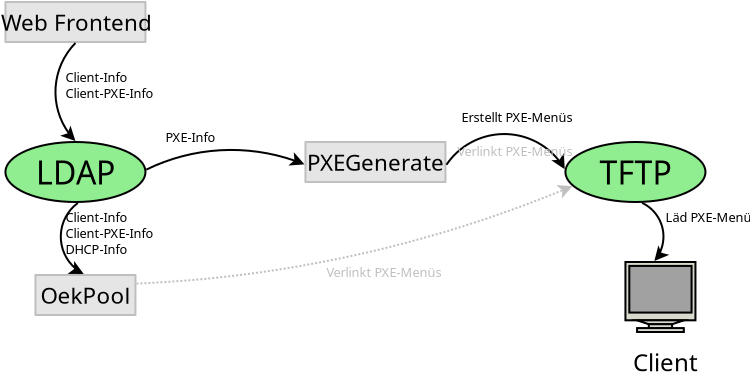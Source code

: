 <?xml version="1.0" encoding="UTF-8"?>
<dia:diagram xmlns:dia="http://www.lysator.liu.se/~alla/dia/">
  <dia:layer name="Hintergrund" visible="true">
    <dia:group>
      <dia:object type="Standard - Box" version="0" id="O0">
        <dia:attribute name="obj_pos">
          <dia:point val="4,3"/>
        </dia:attribute>
        <dia:attribute name="obj_bb">
          <dia:rectangle val="3.95,2.95;11.05,5.05"/>
        </dia:attribute>
        <dia:attribute name="elem_corner">
          <dia:point val="4,3"/>
        </dia:attribute>
        <dia:attribute name="elem_width">
          <dia:real val="7"/>
        </dia:attribute>
        <dia:attribute name="elem_height">
          <dia:real val="2"/>
        </dia:attribute>
        <dia:attribute name="border_color">
          <dia:color val="#bfbfbf"/>
        </dia:attribute>
        <dia:attribute name="inner_color">
          <dia:color val="#e5e5e5"/>
        </dia:attribute>
        <dia:attribute name="show_background">
          <dia:boolean val="true"/>
        </dia:attribute>
        <dia:attribute name="corner_radius">
          <dia:real val="1.175e-38"/>
        </dia:attribute>
      </dia:object>
      <dia:object type="Standard - Text" version="1" id="O1">
        <dia:attribute name="obj_pos">
          <dia:point val="7.5,4"/>
        </dia:attribute>
        <dia:attribute name="obj_bb">
          <dia:rectangle val="3.973,3.179;11.027,4.821"/>
        </dia:attribute>
        <dia:attribute name="text">
          <dia:composite type="text">
            <dia:attribute name="string">
              <dia:string>#Web Frontend#</dia:string>
            </dia:attribute>
            <dia:attribute name="font">
              <dia:font family="sans" style="0" name="Helvetica"/>
            </dia:attribute>
            <dia:attribute name="height">
              <dia:real val="1.4"/>
            </dia:attribute>
            <dia:attribute name="pos">
              <dia:point val="7.5,4.129"/>
            </dia:attribute>
            <dia:attribute name="color">
              <dia:color val="#000000"/>
            </dia:attribute>
            <dia:attribute name="alignment">
              <dia:enum val="1"/>
            </dia:attribute>
          </dia:composite>
        </dia:attribute>
        <dia:attribute name="valign">
          <dia:enum val="2"/>
        </dia:attribute>
        <dia:connections>
          <dia:connection handle="0" to="O0" connection="8"/>
        </dia:connections>
      </dia:object>
    </dia:group>
    <dia:group>
      <dia:object type="Standard - Ellipse" version="0" id="O2">
        <dia:attribute name="obj_pos">
          <dia:point val="4,10"/>
        </dia:attribute>
        <dia:attribute name="obj_bb">
          <dia:rectangle val="3.95,9.95;11.05,13.05"/>
        </dia:attribute>
        <dia:attribute name="elem_corner">
          <dia:point val="4,10"/>
        </dia:attribute>
        <dia:attribute name="elem_width">
          <dia:real val="7"/>
        </dia:attribute>
        <dia:attribute name="elem_height">
          <dia:real val="3"/>
        </dia:attribute>
        <dia:attribute name="inner_color">
          <dia:color val="#90ee90"/>
        </dia:attribute>
      </dia:object>
      <dia:object type="Standard - Text" version="1" id="O3">
        <dia:attribute name="obj_pos">
          <dia:point val="7.5,11.5"/>
        </dia:attribute>
        <dia:attribute name="obj_bb">
          <dia:rectangle val="5.606,10.328;9.394,12.672"/>
        </dia:attribute>
        <dia:attribute name="text">
          <dia:composite type="text">
            <dia:attribute name="string">
              <dia:string>#LDAP#</dia:string>
            </dia:attribute>
            <dia:attribute name="font">
              <dia:font family="sans" style="0" name="Helvetica"/>
            </dia:attribute>
            <dia:attribute name="height">
              <dia:real val="2"/>
            </dia:attribute>
            <dia:attribute name="pos">
              <dia:point val="7.5,11.682"/>
            </dia:attribute>
            <dia:attribute name="color">
              <dia:color val="#000000"/>
            </dia:attribute>
            <dia:attribute name="alignment">
              <dia:enum val="1"/>
            </dia:attribute>
          </dia:composite>
        </dia:attribute>
        <dia:attribute name="valign">
          <dia:enum val="2"/>
        </dia:attribute>
        <dia:connections>
          <dia:connection handle="0" to="O2" connection="8"/>
        </dia:connections>
      </dia:object>
    </dia:group>
    <dia:group>
      <dia:object type="Standard - Ellipse" version="0" id="O4">
        <dia:attribute name="obj_pos">
          <dia:point val="32,10"/>
        </dia:attribute>
        <dia:attribute name="obj_bb">
          <dia:rectangle val="31.95,9.95;39.05,13.05"/>
        </dia:attribute>
        <dia:attribute name="elem_corner">
          <dia:point val="32,10"/>
        </dia:attribute>
        <dia:attribute name="elem_width">
          <dia:real val="7"/>
        </dia:attribute>
        <dia:attribute name="elem_height">
          <dia:real val="3"/>
        </dia:attribute>
        <dia:attribute name="inner_color">
          <dia:color val="#90ee90"/>
        </dia:attribute>
      </dia:object>
      <dia:object type="Standard - Text" version="1" id="O5">
        <dia:attribute name="obj_pos">
          <dia:point val="35.5,11.5"/>
        </dia:attribute>
        <dia:attribute name="obj_bb">
          <dia:rectangle val="33.763,10.328;37.237,12.672"/>
        </dia:attribute>
        <dia:attribute name="text">
          <dia:composite type="text">
            <dia:attribute name="string">
              <dia:string>#TFTP#</dia:string>
            </dia:attribute>
            <dia:attribute name="font">
              <dia:font family="sans" style="0" name="Helvetica"/>
            </dia:attribute>
            <dia:attribute name="height">
              <dia:real val="2"/>
            </dia:attribute>
            <dia:attribute name="pos">
              <dia:point val="35.5,11.682"/>
            </dia:attribute>
            <dia:attribute name="color">
              <dia:color val="#000000"/>
            </dia:attribute>
            <dia:attribute name="alignment">
              <dia:enum val="1"/>
            </dia:attribute>
          </dia:composite>
        </dia:attribute>
        <dia:attribute name="valign">
          <dia:enum val="2"/>
        </dia:attribute>
        <dia:connections>
          <dia:connection handle="0" to="O4" connection="8"/>
        </dia:connections>
      </dia:object>
    </dia:group>
    <dia:group>
      <dia:object type="Standard - Box" version="0" id="O6">
        <dia:attribute name="obj_pos">
          <dia:point val="5.5,16.65"/>
        </dia:attribute>
        <dia:attribute name="obj_bb">
          <dia:rectangle val="5.45,16.6;10.55,18.7"/>
        </dia:attribute>
        <dia:attribute name="elem_corner">
          <dia:point val="5.5,16.65"/>
        </dia:attribute>
        <dia:attribute name="elem_width">
          <dia:real val="5"/>
        </dia:attribute>
        <dia:attribute name="elem_height">
          <dia:real val="2"/>
        </dia:attribute>
        <dia:attribute name="border_color">
          <dia:color val="#bfbfbf"/>
        </dia:attribute>
        <dia:attribute name="inner_color">
          <dia:color val="#e5e5e5"/>
        </dia:attribute>
        <dia:attribute name="show_background">
          <dia:boolean val="true"/>
        </dia:attribute>
        <dia:attribute name="corner_radius">
          <dia:real val="1.175e-38"/>
        </dia:attribute>
      </dia:object>
      <dia:object type="Standard - Text" version="1" id="O7">
        <dia:attribute name="obj_pos">
          <dia:point val="8,17.65"/>
        </dia:attribute>
        <dia:attribute name="obj_bb">
          <dia:rectangle val="5.935,16.829;10.065,18.471"/>
        </dia:attribute>
        <dia:attribute name="text">
          <dia:composite type="text">
            <dia:attribute name="string">
              <dia:string>#OekPool#</dia:string>
            </dia:attribute>
            <dia:attribute name="font">
              <dia:font family="sans" style="0" name="Helvetica"/>
            </dia:attribute>
            <dia:attribute name="height">
              <dia:real val="1.4"/>
            </dia:attribute>
            <dia:attribute name="pos">
              <dia:point val="8,17.779"/>
            </dia:attribute>
            <dia:attribute name="color">
              <dia:color val="#000000"/>
            </dia:attribute>
            <dia:attribute name="alignment">
              <dia:enum val="1"/>
            </dia:attribute>
          </dia:composite>
        </dia:attribute>
        <dia:attribute name="valign">
          <dia:enum val="2"/>
        </dia:attribute>
        <dia:connections>
          <dia:connection handle="0" to="O6" connection="8"/>
        </dia:connections>
      </dia:object>
    </dia:group>
    <dia:group>
      <dia:object type="Standard - Box" version="0" id="O8">
        <dia:attribute name="obj_pos">
          <dia:point val="19,10"/>
        </dia:attribute>
        <dia:attribute name="obj_bb">
          <dia:rectangle val="18.95,9.95;26.05,12.05"/>
        </dia:attribute>
        <dia:attribute name="elem_corner">
          <dia:point val="19,10"/>
        </dia:attribute>
        <dia:attribute name="elem_width">
          <dia:real val="7"/>
        </dia:attribute>
        <dia:attribute name="elem_height">
          <dia:real val="2"/>
        </dia:attribute>
        <dia:attribute name="border_color">
          <dia:color val="#bfbfbf"/>
        </dia:attribute>
        <dia:attribute name="inner_color">
          <dia:color val="#e5e5e5"/>
        </dia:attribute>
        <dia:attribute name="show_background">
          <dia:boolean val="true"/>
        </dia:attribute>
        <dia:attribute name="corner_radius">
          <dia:real val="1.175e-38"/>
        </dia:attribute>
      </dia:object>
      <dia:object type="Standard - Text" version="1" id="O9">
        <dia:attribute name="obj_pos">
          <dia:point val="22.5,11"/>
        </dia:attribute>
        <dia:attribute name="obj_bb">
          <dia:rectangle val="19.137,10.179;25.863,11.821"/>
        </dia:attribute>
        <dia:attribute name="text">
          <dia:composite type="text">
            <dia:attribute name="string">
              <dia:string>#PXEGenerate#</dia:string>
            </dia:attribute>
            <dia:attribute name="font">
              <dia:font family="sans" style="0" name="Helvetica"/>
            </dia:attribute>
            <dia:attribute name="height">
              <dia:real val="1.4"/>
            </dia:attribute>
            <dia:attribute name="pos">
              <dia:point val="22.5,11.129"/>
            </dia:attribute>
            <dia:attribute name="color">
              <dia:color val="#000000"/>
            </dia:attribute>
            <dia:attribute name="alignment">
              <dia:enum val="1"/>
            </dia:attribute>
          </dia:composite>
        </dia:attribute>
        <dia:attribute name="valign">
          <dia:enum val="2"/>
        </dia:attribute>
        <dia:connections>
          <dia:connection handle="0" to="O8" connection="8"/>
        </dia:connections>
      </dia:object>
    </dia:group>
    <dia:object type="Standard - Arc" version="0" id="O10">
      <dia:attribute name="obj_pos">
        <dia:point val="7.5,4"/>
      </dia:attribute>
      <dia:attribute name="obj_bb">
        <dia:rectangle val="6.45,3.95;8,11.55"/>
      </dia:attribute>
      <dia:attribute name="conn_endpoints">
        <dia:point val="7.5,4"/>
        <dia:point val="7.5,11.5"/>
      </dia:attribute>
      <dia:attribute name="curve_distance">
        <dia:real val="1"/>
      </dia:attribute>
      <dia:attribute name="end_arrow">
        <dia:enum val="22"/>
      </dia:attribute>
      <dia:attribute name="end_arrow_length">
        <dia:real val="0.5"/>
      </dia:attribute>
      <dia:attribute name="end_arrow_width">
        <dia:real val="0.5"/>
      </dia:attribute>
      <dia:connections>
        <dia:connection handle="0" to="O0" connection="8"/>
        <dia:connection handle="1" to="O2" connection="8"/>
      </dia:connections>
    </dia:object>
    <dia:object type="Standard - Arc" version="0" id="O11">
      <dia:attribute name="obj_pos">
        <dia:point val="7.5,11.5"/>
      </dia:attribute>
      <dia:attribute name="obj_bb">
        <dia:rectangle val="6.686,11.446;8.502,17.74"/>
      </dia:attribute>
      <dia:attribute name="conn_endpoints">
        <dia:point val="7.5,11.5"/>
        <dia:point val="8,17.65"/>
      </dia:attribute>
      <dia:attribute name="curve_distance">
        <dia:real val="1"/>
      </dia:attribute>
      <dia:attribute name="end_arrow">
        <dia:enum val="22"/>
      </dia:attribute>
      <dia:attribute name="end_arrow_length">
        <dia:real val="0.5"/>
      </dia:attribute>
      <dia:attribute name="end_arrow_width">
        <dia:real val="0.5"/>
      </dia:attribute>
      <dia:connections>
        <dia:connection handle="0" to="O2" connection="8"/>
        <dia:connection handle="1" to="O6" connection="8"/>
      </dia:connections>
    </dia:object>
    <dia:object type="Standard - Arc" version="0" id="O12">
      <dia:attribute name="obj_pos">
        <dia:point val="7.5,11.5"/>
      </dia:attribute>
      <dia:attribute name="obj_bb">
        <dia:rectangle val="7.448,10.334;22.567,11.552"/>
      </dia:attribute>
      <dia:attribute name="conn_endpoints">
        <dia:point val="7.5,11.5"/>
        <dia:point val="22.5,11"/>
      </dia:attribute>
      <dia:attribute name="curve_distance">
        <dia:real val="-0.848"/>
      </dia:attribute>
      <dia:attribute name="end_arrow">
        <dia:enum val="22"/>
      </dia:attribute>
      <dia:attribute name="end_arrow_length">
        <dia:real val="0.5"/>
      </dia:attribute>
      <dia:attribute name="end_arrow_width">
        <dia:real val="0.5"/>
      </dia:attribute>
      <dia:connections>
        <dia:connection handle="0" to="O2" connection="8"/>
        <dia:connection handle="1" to="O8" connection="8"/>
      </dia:connections>
    </dia:object>
    <dia:object type="Standard - Arc" version="0" id="O13">
      <dia:attribute name="obj_pos">
        <dia:point val="22.5,11"/>
      </dia:attribute>
      <dia:attribute name="obj_bb">
        <dia:rectangle val="22.448,9.544;35.569,12.002"/>
      </dia:attribute>
      <dia:attribute name="conn_endpoints">
        <dia:point val="22.5,11"/>
        <dia:point val="35.5,11.5"/>
      </dia:attribute>
      <dia:attribute name="curve_distance">
        <dia:real val="-1.647"/>
      </dia:attribute>
      <dia:attribute name="end_arrow">
        <dia:enum val="22"/>
      </dia:attribute>
      <dia:attribute name="end_arrow_length">
        <dia:real val="0.5"/>
      </dia:attribute>
      <dia:attribute name="end_arrow_width">
        <dia:real val="0.5"/>
      </dia:attribute>
      <dia:connections>
        <dia:connection handle="0" to="O8" connection="8"/>
        <dia:connection handle="1" to="O4" connection="8"/>
      </dia:connections>
    </dia:object>
    <dia:object type="Standard - Arc" version="0" id="O14">
      <dia:attribute name="obj_pos">
        <dia:point val="8,17.65"/>
      </dia:attribute>
      <dia:attribute name="obj_bb">
        <dia:rectangle val="7.94,11.001;35.658,17.71"/>
      </dia:attribute>
      <dia:attribute name="conn_endpoints">
        <dia:point val="8,17.65"/>
        <dia:point val="35.5,11.5"/>
      </dia:attribute>
      <dia:attribute name="arc_color">
        <dia:color val="#bfbfbf"/>
      </dia:attribute>
      <dia:attribute name="curve_distance">
        <dia:real val="1"/>
      </dia:attribute>
      <dia:attribute name="line_style">
        <dia:enum val="4"/>
      </dia:attribute>
      <dia:attribute name="end_arrow">
        <dia:enum val="22"/>
      </dia:attribute>
      <dia:attribute name="end_arrow_length">
        <dia:real val="0.5"/>
      </dia:attribute>
      <dia:attribute name="end_arrow_width">
        <dia:real val="0.5"/>
      </dia:attribute>
      <dia:connections>
        <dia:connection handle="0" to="O6" connection="8"/>
        <dia:connection handle="1" to="O4" connection="8"/>
      </dia:connections>
    </dia:object>
    <dia:object type="Network - A Workstation Monitor" version="0" id="O15">
      <dia:attribute name="obj_pos">
        <dia:point val="35,16"/>
      </dia:attribute>
      <dia:attribute name="obj_bb">
        <dia:rectangle val="34.95,15.95;38.55,19.55"/>
      </dia:attribute>
      <dia:attribute name="elem_corner">
        <dia:point val="35,16"/>
      </dia:attribute>
      <dia:attribute name="elem_width">
        <dia:real val="3.5"/>
      </dia:attribute>
      <dia:attribute name="elem_height">
        <dia:real val="3.5"/>
      </dia:attribute>
      <dia:attribute name="line_width">
        <dia:real val="0.1"/>
      </dia:attribute>
      <dia:attribute name="line_colour">
        <dia:color val="#000000"/>
      </dia:attribute>
      <dia:attribute name="fill_colour">
        <dia:color val="#ffffff"/>
      </dia:attribute>
      <dia:attribute name="show_background">
        <dia:boolean val="true"/>
      </dia:attribute>
      <dia:attribute name="line_style">
        <dia:enum val="0"/>
        <dia:real val="1"/>
      </dia:attribute>
      <dia:attribute name="flip_horizontal">
        <dia:boolean val="false"/>
      </dia:attribute>
      <dia:attribute name="flip_vertical">
        <dia:boolean val="false"/>
      </dia:attribute>
    </dia:object>
    <dia:object type="Standard - Text" version="1" id="O16">
      <dia:attribute name="obj_pos">
        <dia:point val="37,21"/>
      </dia:attribute>
      <dia:attribute name="obj_bb">
        <dia:rectangle val="35.416,20.12;38.584,21.88"/>
      </dia:attribute>
      <dia:attribute name="text">
        <dia:composite type="text">
          <dia:attribute name="string">
            <dia:string>#Client#</dia:string>
          </dia:attribute>
          <dia:attribute name="font">
            <dia:font family="sans" style="0" name="Helvetica"/>
          </dia:attribute>
          <dia:attribute name="height">
            <dia:real val="1.5"/>
          </dia:attribute>
          <dia:attribute name="pos">
            <dia:point val="37,21.137"/>
          </dia:attribute>
          <dia:attribute name="color">
            <dia:color val="#000000"/>
          </dia:attribute>
          <dia:attribute name="alignment">
            <dia:enum val="1"/>
          </dia:attribute>
        </dia:composite>
      </dia:attribute>
      <dia:attribute name="valign">
        <dia:enum val="2"/>
      </dia:attribute>
    </dia:object>
    <dia:object type="Standard - Arc" version="0" id="O17">
      <dia:attribute name="obj_pos">
        <dia:point val="35.5,11.5"/>
      </dia:attribute>
      <dia:attribute name="obj_bb">
        <dia:rectangle val="35.441,11.441;37.111,18.0"/>
      </dia:attribute>
      <dia:attribute name="conn_endpoints">
        <dia:point val="35.5,11.5"/>
        <dia:point val="36.847,17.847"/>
      </dia:attribute>
      <dia:attribute name="curve_distance">
        <dia:real val="-0.741"/>
      </dia:attribute>
      <dia:attribute name="end_arrow">
        <dia:enum val="22"/>
      </dia:attribute>
      <dia:attribute name="end_arrow_length">
        <dia:real val="0.5"/>
      </dia:attribute>
      <dia:attribute name="end_arrow_width">
        <dia:real val="0.5"/>
      </dia:attribute>
      <dia:connections>
        <dia:connection handle="0" to="O4" connection="8"/>
        <dia:connection handle="1" to="O15" connection="10"/>
      </dia:connections>
    </dia:object>
    <dia:object type="Standard - Text" version="1" id="O18">
      <dia:attribute name="obj_pos">
        <dia:point val="37,14"/>
      </dia:attribute>
      <dia:attribute name="obj_bb">
        <dia:rectangle val="37,13.457;41.17,14.398"/>
      </dia:attribute>
      <dia:attribute name="text">
        <dia:composite type="text">
          <dia:attribute name="string">
            <dia:string>#Läd PXE-Menü#</dia:string>
          </dia:attribute>
          <dia:attribute name="font">
            <dia:font family="sans" style="0" name="Helvetica"/>
          </dia:attribute>
          <dia:attribute name="height">
            <dia:real val="0.8"/>
          </dia:attribute>
          <dia:attribute name="pos">
            <dia:point val="37,14"/>
          </dia:attribute>
          <dia:attribute name="color">
            <dia:color val="#000000"/>
          </dia:attribute>
          <dia:attribute name="alignment">
            <dia:enum val="0"/>
          </dia:attribute>
        </dia:composite>
      </dia:attribute>
      <dia:attribute name="valign">
        <dia:enum val="3"/>
      </dia:attribute>
    </dia:object>
    <dia:object type="Standard - Text" version="1" id="O19">
      <dia:attribute name="obj_pos">
        <dia:point val="26.8,9"/>
      </dia:attribute>
      <dia:attribute name="obj_bb">
        <dia:rectangle val="26.8,8.44;32.292,9.432"/>
      </dia:attribute>
      <dia:attribute name="text">
        <dia:composite type="text">
          <dia:attribute name="string">
            <dia:string>#Erstellt PXE-Menüs#</dia:string>
          </dia:attribute>
          <dia:attribute name="font">
            <dia:font family="sans" style="0" name="Helvetica"/>
          </dia:attribute>
          <dia:attribute name="height">
            <dia:real val="0.8"/>
          </dia:attribute>
          <dia:attribute name="pos">
            <dia:point val="26.8,9"/>
          </dia:attribute>
          <dia:attribute name="color">
            <dia:color val="#000000"/>
          </dia:attribute>
          <dia:attribute name="alignment">
            <dia:enum val="0"/>
          </dia:attribute>
        </dia:composite>
      </dia:attribute>
      <dia:attribute name="valign">
        <dia:enum val="3"/>
      </dia:attribute>
    </dia:object>
    <dia:object type="Standard - Text" version="1" id="O20">
      <dia:attribute name="obj_pos">
        <dia:point val="20.05,16.75"/>
      </dia:attribute>
      <dia:attribute name="obj_bb">
        <dia:rectangle val="20.05,16.19;25.705,17.182"/>
      </dia:attribute>
      <dia:attribute name="text">
        <dia:composite type="text">
          <dia:attribute name="string">
            <dia:string>#Verlinkt PXE-Menüs#</dia:string>
          </dia:attribute>
          <dia:attribute name="font">
            <dia:font family="sans" style="0" name="Helvetica"/>
          </dia:attribute>
          <dia:attribute name="height">
            <dia:real val="0.8"/>
          </dia:attribute>
          <dia:attribute name="pos">
            <dia:point val="20.05,16.75"/>
          </dia:attribute>
          <dia:attribute name="color">
            <dia:color val="#bfbfbf"/>
          </dia:attribute>
          <dia:attribute name="alignment">
            <dia:enum val="0"/>
          </dia:attribute>
        </dia:composite>
      </dia:attribute>
      <dia:attribute name="valign">
        <dia:enum val="3"/>
      </dia:attribute>
    </dia:object>
    <dia:object type="Standard - Text" version="1" id="O21">
      <dia:attribute name="obj_pos">
        <dia:point val="12,10"/>
      </dia:attribute>
      <dia:attribute name="obj_bb">
        <dia:rectangle val="12,9.457;14.435,10.398"/>
      </dia:attribute>
      <dia:attribute name="text">
        <dia:composite type="text">
          <dia:attribute name="string">
            <dia:string>#PXE-Info#</dia:string>
          </dia:attribute>
          <dia:attribute name="font">
            <dia:font family="sans" style="0" name="Helvetica"/>
          </dia:attribute>
          <dia:attribute name="height">
            <dia:real val="0.8"/>
          </dia:attribute>
          <dia:attribute name="pos">
            <dia:point val="12,10"/>
          </dia:attribute>
          <dia:attribute name="color">
            <dia:color val="#000000"/>
          </dia:attribute>
          <dia:attribute name="alignment">
            <dia:enum val="0"/>
          </dia:attribute>
        </dia:composite>
      </dia:attribute>
      <dia:attribute name="valign">
        <dia:enum val="3"/>
      </dia:attribute>
    </dia:object>
    <dia:object type="Standard - Text" version="1" id="O22">
      <dia:attribute name="obj_pos">
        <dia:point val="7,14"/>
      </dia:attribute>
      <dia:attribute name="obj_bb">
        <dia:rectangle val="7,13.457;11.335,15.998"/>
      </dia:attribute>
      <dia:attribute name="text">
        <dia:composite type="text">
          <dia:attribute name="string">
            <dia:string>#Client-Info
Client-PXE-Info
DHCP-Info#</dia:string>
          </dia:attribute>
          <dia:attribute name="font">
            <dia:font family="sans" style="0" name="Helvetica"/>
          </dia:attribute>
          <dia:attribute name="height">
            <dia:real val="0.8"/>
          </dia:attribute>
          <dia:attribute name="pos">
            <dia:point val="7,14"/>
          </dia:attribute>
          <dia:attribute name="color">
            <dia:color val="#000000"/>
          </dia:attribute>
          <dia:attribute name="alignment">
            <dia:enum val="0"/>
          </dia:attribute>
        </dia:composite>
      </dia:attribute>
      <dia:attribute name="valign">
        <dia:enum val="3"/>
      </dia:attribute>
    </dia:object>
    <dia:object type="Standard - Text" version="1" id="O23">
      <dia:attribute name="obj_pos">
        <dia:point val="7,7"/>
      </dia:attribute>
      <dia:attribute name="obj_bb">
        <dia:rectangle val="7,6.457;11.335,8.197"/>
      </dia:attribute>
      <dia:attribute name="text">
        <dia:composite type="text">
          <dia:attribute name="string">
            <dia:string>#Client-Info
Client-PXE-Info#</dia:string>
          </dia:attribute>
          <dia:attribute name="font">
            <dia:font family="sans" style="0" name="Helvetica"/>
          </dia:attribute>
          <dia:attribute name="height">
            <dia:real val="0.8"/>
          </dia:attribute>
          <dia:attribute name="pos">
            <dia:point val="7,7"/>
          </dia:attribute>
          <dia:attribute name="color">
            <dia:color val="#000000"/>
          </dia:attribute>
          <dia:attribute name="alignment">
            <dia:enum val="0"/>
          </dia:attribute>
        </dia:composite>
      </dia:attribute>
      <dia:attribute name="valign">
        <dia:enum val="3"/>
      </dia:attribute>
    </dia:object>
    <dia:object type="Standard - Text" version="1" id="O24">
      <dia:attribute name="obj_pos">
        <dia:point val="26.6,10.7"/>
      </dia:attribute>
      <dia:attribute name="obj_bb">
        <dia:rectangle val="26.6,10.14;32.255,11.132"/>
      </dia:attribute>
      <dia:attribute name="text">
        <dia:composite type="text">
          <dia:attribute name="string">
            <dia:string>#Verlinkt PXE-Menüs#</dia:string>
          </dia:attribute>
          <dia:attribute name="font">
            <dia:font family="sans" style="0" name="Helvetica"/>
          </dia:attribute>
          <dia:attribute name="height">
            <dia:real val="0.8"/>
          </dia:attribute>
          <dia:attribute name="pos">
            <dia:point val="26.6,10.7"/>
          </dia:attribute>
          <dia:attribute name="color">
            <dia:color val="#bfbfbf"/>
          </dia:attribute>
          <dia:attribute name="alignment">
            <dia:enum val="0"/>
          </dia:attribute>
        </dia:composite>
      </dia:attribute>
      <dia:attribute name="valign">
        <dia:enum val="3"/>
      </dia:attribute>
    </dia:object>
  </dia:layer>
</dia:diagram>
